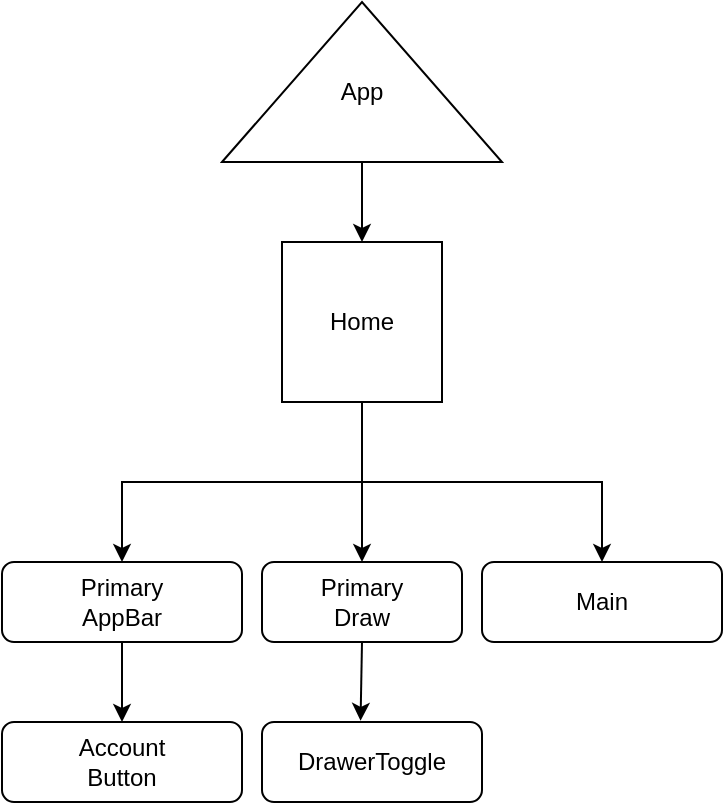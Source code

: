 <mxfile version="21.7.2" type="device">
  <diagram id="C5RBs43oDa-KdzZeNtuy" name="Page-1">
    <mxGraphModel dx="604" dy="897" grid="1" gridSize="10" guides="1" tooltips="1" connect="1" arrows="1" fold="1" page="1" pageScale="1" pageWidth="827" pageHeight="1169" math="0" shadow="0">
      <root>
        <mxCell id="WIyWlLk6GJQsqaUBKTNV-0" />
        <mxCell id="WIyWlLk6GJQsqaUBKTNV-1" parent="WIyWlLk6GJQsqaUBKTNV-0" />
        <mxCell id="2glNOWQ-G0wXFldg5nhB-5" style="edgeStyle=orthogonalEdgeStyle;rounded=0;orthogonalLoop=1;jettySize=auto;html=1;exitX=0;exitY=0.5;exitDx=0;exitDy=0;entryX=0.5;entryY=0;entryDx=0;entryDy=0;" parent="WIyWlLk6GJQsqaUBKTNV-1" source="2glNOWQ-G0wXFldg5nhB-0" target="2glNOWQ-G0wXFldg5nhB-6" edge="1">
          <mxGeometry relative="1" as="geometry">
            <mxPoint x="290" y="200" as="targetPoint" />
          </mxGeometry>
        </mxCell>
        <mxCell id="2glNOWQ-G0wXFldg5nhB-0" value="" style="triangle;whiteSpace=wrap;html=1;direction=north;" parent="WIyWlLk6GJQsqaUBKTNV-1" vertex="1">
          <mxGeometry x="230" y="80" width="140" height="80" as="geometry" />
        </mxCell>
        <mxCell id="2glNOWQ-G0wXFldg5nhB-1" value="App" style="text;html=1;strokeColor=none;fillColor=none;align=center;verticalAlign=middle;whiteSpace=wrap;rounded=0;" parent="WIyWlLk6GJQsqaUBKTNV-1" vertex="1">
          <mxGeometry x="270" y="110" width="60" height="30" as="geometry" />
        </mxCell>
        <mxCell id="BTwsRNqpu39vs5EQtZyG-22" style="edgeStyle=orthogonalEdgeStyle;rounded=0;orthogonalLoop=1;jettySize=auto;html=1;exitX=0.5;exitY=1;exitDx=0;exitDy=0;entryX=0.5;entryY=0;entryDx=0;entryDy=0;" edge="1" parent="WIyWlLk6GJQsqaUBKTNV-1" source="2glNOWQ-G0wXFldg5nhB-6" target="2glNOWQ-G0wXFldg5nhB-11">
          <mxGeometry relative="1" as="geometry" />
        </mxCell>
        <mxCell id="BTwsRNqpu39vs5EQtZyG-30" style="edgeStyle=orthogonalEdgeStyle;rounded=0;orthogonalLoop=1;jettySize=auto;html=1;exitX=0.5;exitY=1;exitDx=0;exitDy=0;entryX=0.5;entryY=0;entryDx=0;entryDy=0;" edge="1" parent="WIyWlLk6GJQsqaUBKTNV-1" source="2glNOWQ-G0wXFldg5nhB-6" target="BTwsRNqpu39vs5EQtZyG-26">
          <mxGeometry relative="1" as="geometry" />
        </mxCell>
        <mxCell id="BTwsRNqpu39vs5EQtZyG-31" style="edgeStyle=orthogonalEdgeStyle;rounded=0;orthogonalLoop=1;jettySize=auto;html=1;exitX=0.5;exitY=1;exitDx=0;exitDy=0;entryX=0.5;entryY=0;entryDx=0;entryDy=0;" edge="1" parent="WIyWlLk6GJQsqaUBKTNV-1" source="2glNOWQ-G0wXFldg5nhB-6" target="BTwsRNqpu39vs5EQtZyG-24">
          <mxGeometry relative="1" as="geometry" />
        </mxCell>
        <mxCell id="2glNOWQ-G0wXFldg5nhB-6" value="" style="whiteSpace=wrap;html=1;aspect=fixed;" parent="WIyWlLk6GJQsqaUBKTNV-1" vertex="1">
          <mxGeometry x="260" y="200" width="80" height="80" as="geometry" />
        </mxCell>
        <mxCell id="2glNOWQ-G0wXFldg5nhB-8" value="Home" style="text;html=1;strokeColor=none;fillColor=none;align=center;verticalAlign=middle;whiteSpace=wrap;rounded=0;" parent="WIyWlLk6GJQsqaUBKTNV-1" vertex="1">
          <mxGeometry x="270" y="225" width="60" height="30" as="geometry" />
        </mxCell>
        <mxCell id="BTwsRNqpu39vs5EQtZyG-39" style="edgeStyle=orthogonalEdgeStyle;rounded=0;orthogonalLoop=1;jettySize=auto;html=1;exitX=0.5;exitY=1;exitDx=0;exitDy=0;entryX=0.5;entryY=0;entryDx=0;entryDy=0;" edge="1" parent="WIyWlLk6GJQsqaUBKTNV-1" source="2glNOWQ-G0wXFldg5nhB-11" target="BTwsRNqpu39vs5EQtZyG-38">
          <mxGeometry relative="1" as="geometry" />
        </mxCell>
        <mxCell id="2glNOWQ-G0wXFldg5nhB-11" value="" style="rounded=1;whiteSpace=wrap;html=1;" parent="WIyWlLk6GJQsqaUBKTNV-1" vertex="1">
          <mxGeometry x="120" y="360" width="120" height="40" as="geometry" />
        </mxCell>
        <mxCell id="2glNOWQ-G0wXFldg5nhB-12" value="Primary&lt;br&gt;AppBar" style="text;html=1;strokeColor=none;fillColor=none;align=center;verticalAlign=middle;whiteSpace=wrap;rounded=0;" parent="WIyWlLk6GJQsqaUBKTNV-1" vertex="1">
          <mxGeometry x="150" y="365" width="60" height="30" as="geometry" />
        </mxCell>
        <mxCell id="BTwsRNqpu39vs5EQtZyG-57" style="edgeStyle=orthogonalEdgeStyle;rounded=0;orthogonalLoop=1;jettySize=auto;html=1;exitX=0.5;exitY=1;exitDx=0;exitDy=0;entryX=0.448;entryY=-0.015;entryDx=0;entryDy=0;entryPerimeter=0;" edge="1" parent="WIyWlLk6GJQsqaUBKTNV-1" source="BTwsRNqpu39vs5EQtZyG-24" target="BTwsRNqpu39vs5EQtZyG-41">
          <mxGeometry relative="1" as="geometry" />
        </mxCell>
        <mxCell id="BTwsRNqpu39vs5EQtZyG-24" value="" style="rounded=1;whiteSpace=wrap;html=1;" vertex="1" parent="WIyWlLk6GJQsqaUBKTNV-1">
          <mxGeometry x="250" y="360" width="100" height="40" as="geometry" />
        </mxCell>
        <mxCell id="BTwsRNqpu39vs5EQtZyG-25" value="Primary&lt;br&gt;Draw" style="text;html=1;strokeColor=none;fillColor=none;align=center;verticalAlign=middle;whiteSpace=wrap;rounded=0;" vertex="1" parent="WIyWlLk6GJQsqaUBKTNV-1">
          <mxGeometry x="270" y="365" width="60" height="30" as="geometry" />
        </mxCell>
        <mxCell id="BTwsRNqpu39vs5EQtZyG-26" value="" style="rounded=1;whiteSpace=wrap;html=1;" vertex="1" parent="WIyWlLk6GJQsqaUBKTNV-1">
          <mxGeometry x="360" y="360" width="120" height="40" as="geometry" />
        </mxCell>
        <mxCell id="BTwsRNqpu39vs5EQtZyG-27" value="Main" style="text;html=1;strokeColor=none;fillColor=none;align=center;verticalAlign=middle;whiteSpace=wrap;rounded=0;" vertex="1" parent="WIyWlLk6GJQsqaUBKTNV-1">
          <mxGeometry x="390" y="365" width="60" height="30" as="geometry" />
        </mxCell>
        <mxCell id="BTwsRNqpu39vs5EQtZyG-38" value="" style="rounded=1;whiteSpace=wrap;html=1;" vertex="1" parent="WIyWlLk6GJQsqaUBKTNV-1">
          <mxGeometry x="120" y="440" width="120" height="40" as="geometry" />
        </mxCell>
        <mxCell id="BTwsRNqpu39vs5EQtZyG-40" value="Account Button" style="text;html=1;strokeColor=none;fillColor=none;align=center;verticalAlign=middle;whiteSpace=wrap;rounded=0;" vertex="1" parent="WIyWlLk6GJQsqaUBKTNV-1">
          <mxGeometry x="150" y="445" width="60" height="30" as="geometry" />
        </mxCell>
        <mxCell id="BTwsRNqpu39vs5EQtZyG-41" value="" style="rounded=1;whiteSpace=wrap;html=1;" vertex="1" parent="WIyWlLk6GJQsqaUBKTNV-1">
          <mxGeometry x="250" y="440" width="110" height="40" as="geometry" />
        </mxCell>
        <mxCell id="BTwsRNqpu39vs5EQtZyG-42" value="DrawerToggle" style="text;html=1;strokeColor=none;fillColor=none;align=center;verticalAlign=middle;whiteSpace=wrap;rounded=0;" vertex="1" parent="WIyWlLk6GJQsqaUBKTNV-1">
          <mxGeometry x="275" y="445" width="60" height="30" as="geometry" />
        </mxCell>
      </root>
    </mxGraphModel>
  </diagram>
</mxfile>
